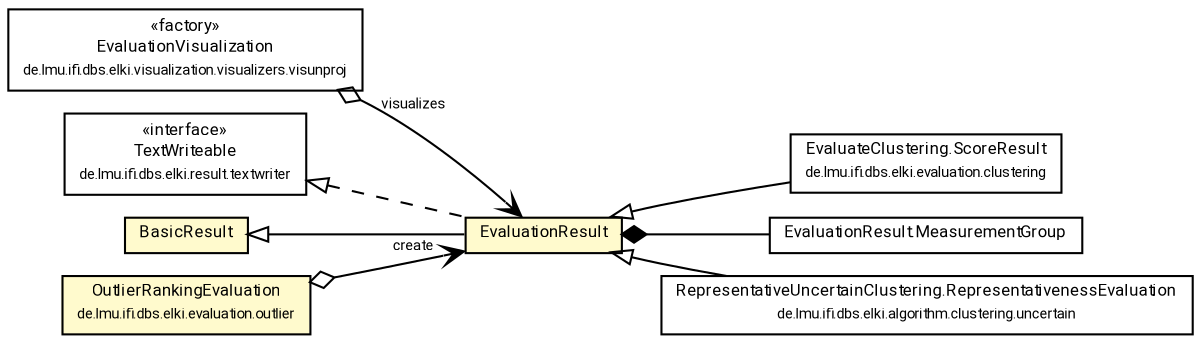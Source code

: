 #!/usr/local/bin/dot
#
# Class diagram 
# Generated by UMLGraph version R5_7_2-60-g0e99a6 (http://www.spinellis.gr/umlgraph/)
#

digraph G {
	graph [fontnames="svg"]
	edge [fontname="Roboto",fontsize=7,labelfontname="Roboto",labelfontsize=7,color="black"];
	node [fontname="Roboto",fontcolor="black",fontsize=8,shape=plaintext,margin=0,width=0,height=0];
	nodesep=0.15;
	ranksep=0.25;
	rankdir=LR;
	// de.lmu.ifi.dbs.elki.visualization.visualizers.visunproj.EvaluationVisualization
	c4037949 [label=<<table title="de.lmu.ifi.dbs.elki.visualization.visualizers.visunproj.EvaluationVisualization" border="0" cellborder="1" cellspacing="0" cellpadding="2" href="../visualization/visualizers/visunproj/EvaluationVisualization.html" target="_parent">
		<tr><td><table border="0" cellspacing="0" cellpadding="1">
		<tr><td align="center" balign="center"> &#171;factory&#187; </td></tr>
		<tr><td align="center" balign="center"> <font face="Roboto">EvaluationVisualization</font> </td></tr>
		<tr><td align="center" balign="center"> <font face="Roboto" point-size="7.0">de.lmu.ifi.dbs.elki.visualization.visualizers.visunproj</font> </td></tr>
		</table></td></tr>
		</table>>, URL="../visualization/visualizers/visunproj/EvaluationVisualization.html"];
	// de.lmu.ifi.dbs.elki.evaluation.clustering.EvaluateClustering.ScoreResult
	c4038021 [label=<<table title="de.lmu.ifi.dbs.elki.evaluation.clustering.EvaluateClustering.ScoreResult" border="0" cellborder="1" cellspacing="0" cellpadding="2" href="../evaluation/clustering/EvaluateClustering.ScoreResult.html" target="_parent">
		<tr><td><table border="0" cellspacing="0" cellpadding="1">
		<tr><td align="center" balign="center"> <font face="Roboto">EvaluateClustering.ScoreResult</font> </td></tr>
		<tr><td align="center" balign="center"> <font face="Roboto" point-size="7.0">de.lmu.ifi.dbs.elki.evaluation.clustering</font> </td></tr>
		</table></td></tr>
		</table>>, URL="../evaluation/clustering/EvaluateClustering.ScoreResult.html"];
	// de.lmu.ifi.dbs.elki.result.textwriter.TextWriteable
	c4038520 [label=<<table title="de.lmu.ifi.dbs.elki.result.textwriter.TextWriteable" border="0" cellborder="1" cellspacing="0" cellpadding="2" href="textwriter/TextWriteable.html" target="_parent">
		<tr><td><table border="0" cellspacing="0" cellpadding="1">
		<tr><td align="center" balign="center"> &#171;interface&#187; </td></tr>
		<tr><td align="center" balign="center"> <font face="Roboto">TextWriteable</font> </td></tr>
		<tr><td align="center" balign="center"> <font face="Roboto" point-size="7.0">de.lmu.ifi.dbs.elki.result.textwriter</font> </td></tr>
		</table></td></tr>
		</table>>, URL="textwriter/TextWriteable.html"];
	// de.lmu.ifi.dbs.elki.result.BasicResult
	c4038521 [label=<<table title="de.lmu.ifi.dbs.elki.result.BasicResult" border="0" cellborder="1" cellspacing="0" cellpadding="2" bgcolor="LemonChiffon" href="BasicResult.html" target="_parent">
		<tr><td><table border="0" cellspacing="0" cellpadding="1">
		<tr><td align="center" balign="center"> <font face="Roboto">BasicResult</font> </td></tr>
		</table></td></tr>
		</table>>, URL="BasicResult.html"];
	// de.lmu.ifi.dbs.elki.result.EvaluationResult
	c4038524 [label=<<table title="de.lmu.ifi.dbs.elki.result.EvaluationResult" border="0" cellborder="1" cellspacing="0" cellpadding="2" bgcolor="lemonChiffon" href="EvaluationResult.html" target="_parent">
		<tr><td><table border="0" cellspacing="0" cellpadding="1">
		<tr><td align="center" balign="center"> <font face="Roboto">EvaluationResult</font> </td></tr>
		</table></td></tr>
		</table>>, URL="EvaluationResult.html"];
	// de.lmu.ifi.dbs.elki.result.EvaluationResult.MeasurementGroup
	c4038525 [label=<<table title="de.lmu.ifi.dbs.elki.result.EvaluationResult.MeasurementGroup" border="0" cellborder="1" cellspacing="0" cellpadding="2" href="EvaluationResult.MeasurementGroup.html" target="_parent">
		<tr><td><table border="0" cellspacing="0" cellpadding="1">
		<tr><td align="center" balign="center"> <font face="Roboto">EvaluationResult.MeasurementGroup</font> </td></tr>
		</table></td></tr>
		</table>>, URL="EvaluationResult.MeasurementGroup.html"];
	// de.lmu.ifi.dbs.elki.evaluation.outlier.OutlierRankingEvaluation
	c4040387 [label=<<table title="de.lmu.ifi.dbs.elki.evaluation.outlier.OutlierRankingEvaluation" border="0" cellborder="1" cellspacing="0" cellpadding="2" bgcolor="LemonChiffon" href="../evaluation/outlier/OutlierRankingEvaluation.html" target="_parent">
		<tr><td><table border="0" cellspacing="0" cellpadding="1">
		<tr><td align="center" balign="center"> <font face="Roboto">OutlierRankingEvaluation</font> </td></tr>
		<tr><td align="center" balign="center"> <font face="Roboto" point-size="7.0">de.lmu.ifi.dbs.elki.evaluation.outlier</font> </td></tr>
		</table></td></tr>
		</table>>, URL="../evaluation/outlier/OutlierRankingEvaluation.html"];
	// de.lmu.ifi.dbs.elki.algorithm.clustering.uncertain.RepresentativeUncertainClustering.RepresentativenessEvaluation
	c4040664 [label=<<table title="de.lmu.ifi.dbs.elki.algorithm.clustering.uncertain.RepresentativeUncertainClustering.RepresentativenessEvaluation" border="0" cellborder="1" cellspacing="0" cellpadding="2" href="../algorithm/clustering/uncertain/RepresentativeUncertainClustering.RepresentativenessEvaluation.html" target="_parent">
		<tr><td><table border="0" cellspacing="0" cellpadding="1">
		<tr><td align="center" balign="center"> <font face="Roboto">RepresentativeUncertainClustering.RepresentativenessEvaluation</font> </td></tr>
		<tr><td align="center" balign="center"> <font face="Roboto" point-size="7.0">de.lmu.ifi.dbs.elki.algorithm.clustering.uncertain</font> </td></tr>
		</table></td></tr>
		</table>>, URL="../algorithm/clustering/uncertain/RepresentativeUncertainClustering.RepresentativenessEvaluation.html"];
	// de.lmu.ifi.dbs.elki.visualization.visualizers.visunproj.EvaluationVisualization navhas de.lmu.ifi.dbs.elki.result.EvaluationResult
	c4037949 -> c4038524 [arrowhead=open,arrowtail=ediamond,dir=both,weight=3,label="visualizes"];
	// de.lmu.ifi.dbs.elki.evaluation.clustering.EvaluateClustering.ScoreResult extends de.lmu.ifi.dbs.elki.result.EvaluationResult
	c4038524 -> c4038021 [arrowtail=empty,dir=back,weight=10];
	// de.lmu.ifi.dbs.elki.result.EvaluationResult extends de.lmu.ifi.dbs.elki.result.BasicResult
	c4038521 -> c4038524 [arrowtail=empty,dir=back,weight=10];
	// de.lmu.ifi.dbs.elki.result.EvaluationResult implements de.lmu.ifi.dbs.elki.result.textwriter.TextWriteable
	c4038520 -> c4038524 [arrowtail=empty,style=dashed,dir=back,weight=9];
	// de.lmu.ifi.dbs.elki.result.EvaluationResult composed de.lmu.ifi.dbs.elki.result.EvaluationResult.MeasurementGroup
	c4038524 -> c4038525 [arrowhead=none,arrowtail=diamond,dir=back,weight=6];
	// de.lmu.ifi.dbs.elki.evaluation.outlier.OutlierRankingEvaluation navhas de.lmu.ifi.dbs.elki.result.EvaluationResult
	c4040387 -> c4038524 [arrowhead=open,arrowtail=ediamond,dir=both,weight=3,label="create"];
	// de.lmu.ifi.dbs.elki.algorithm.clustering.uncertain.RepresentativeUncertainClustering.RepresentativenessEvaluation extends de.lmu.ifi.dbs.elki.result.EvaluationResult
	c4038524 -> c4040664 [arrowtail=empty,dir=back,weight=10];
}

